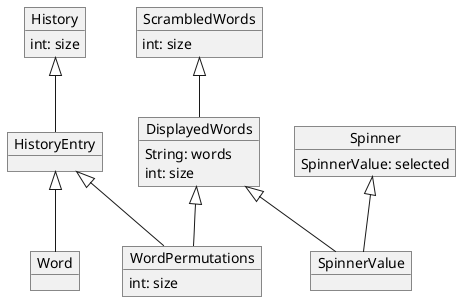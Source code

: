 @startuml

object History
object HistoryEntry
object Word
object WordPermutations
object ScrambledWords
object Spinner
object SpinnerValue
object DisplayedWords

History : int: size
ScrambledWords : int: size
WordPermutations : int: size
Spinner : SpinnerValue: selected
DisplayedWords : String: words
DisplayedWords : int: size

History <|-- HistoryEntry
HistoryEntry <|-- Word
HistoryEntry <|-- WordPermutations
Spinner <|-- SpinnerValue
ScrambledWords <|-- DisplayedWords
DisplayedWords <|-- WordPermutations
DisplayedWords <|-- SpinnerValue



@enduml